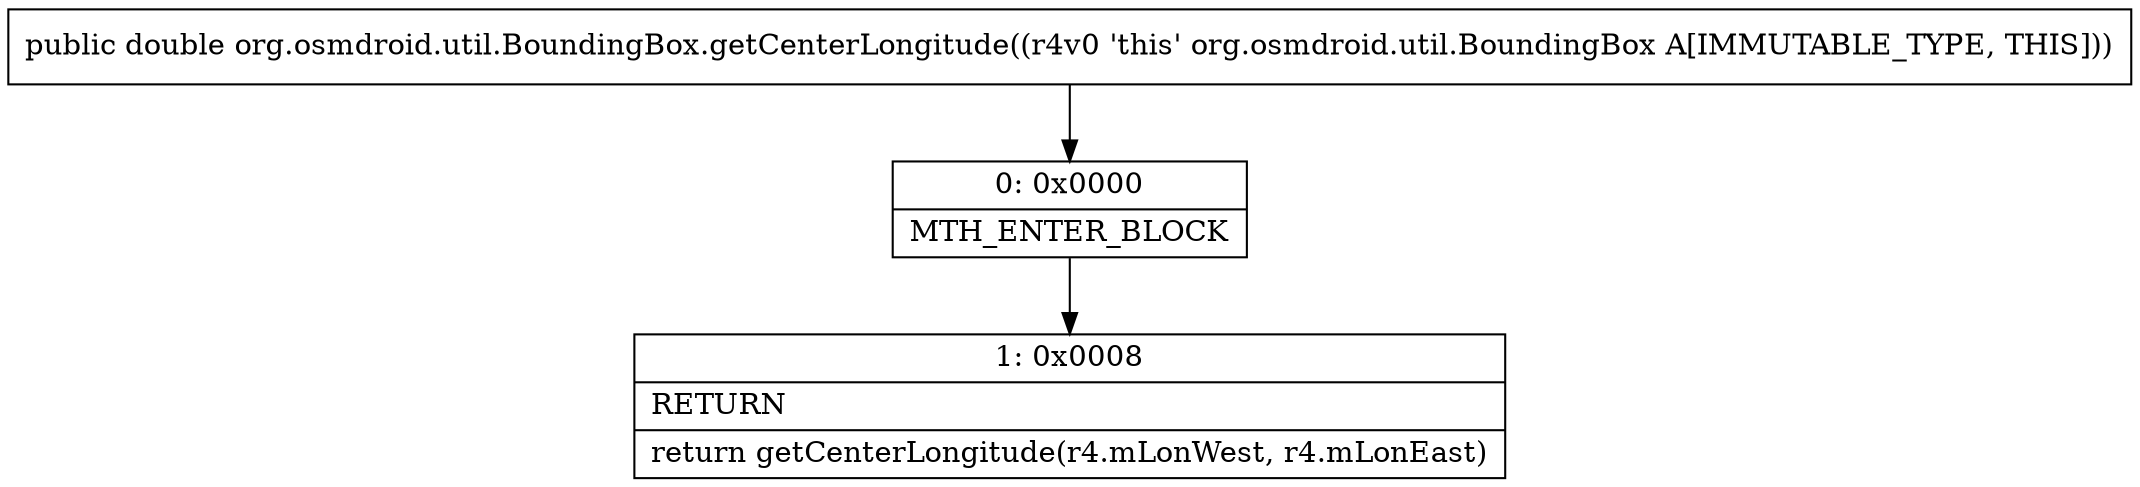 digraph "CFG fororg.osmdroid.util.BoundingBox.getCenterLongitude()D" {
Node_0 [shape=record,label="{0\:\ 0x0000|MTH_ENTER_BLOCK\l}"];
Node_1 [shape=record,label="{1\:\ 0x0008|RETURN\l|return getCenterLongitude(r4.mLonWest, r4.mLonEast)\l}"];
MethodNode[shape=record,label="{public double org.osmdroid.util.BoundingBox.getCenterLongitude((r4v0 'this' org.osmdroid.util.BoundingBox A[IMMUTABLE_TYPE, THIS])) }"];
MethodNode -> Node_0;
Node_0 -> Node_1;
}

